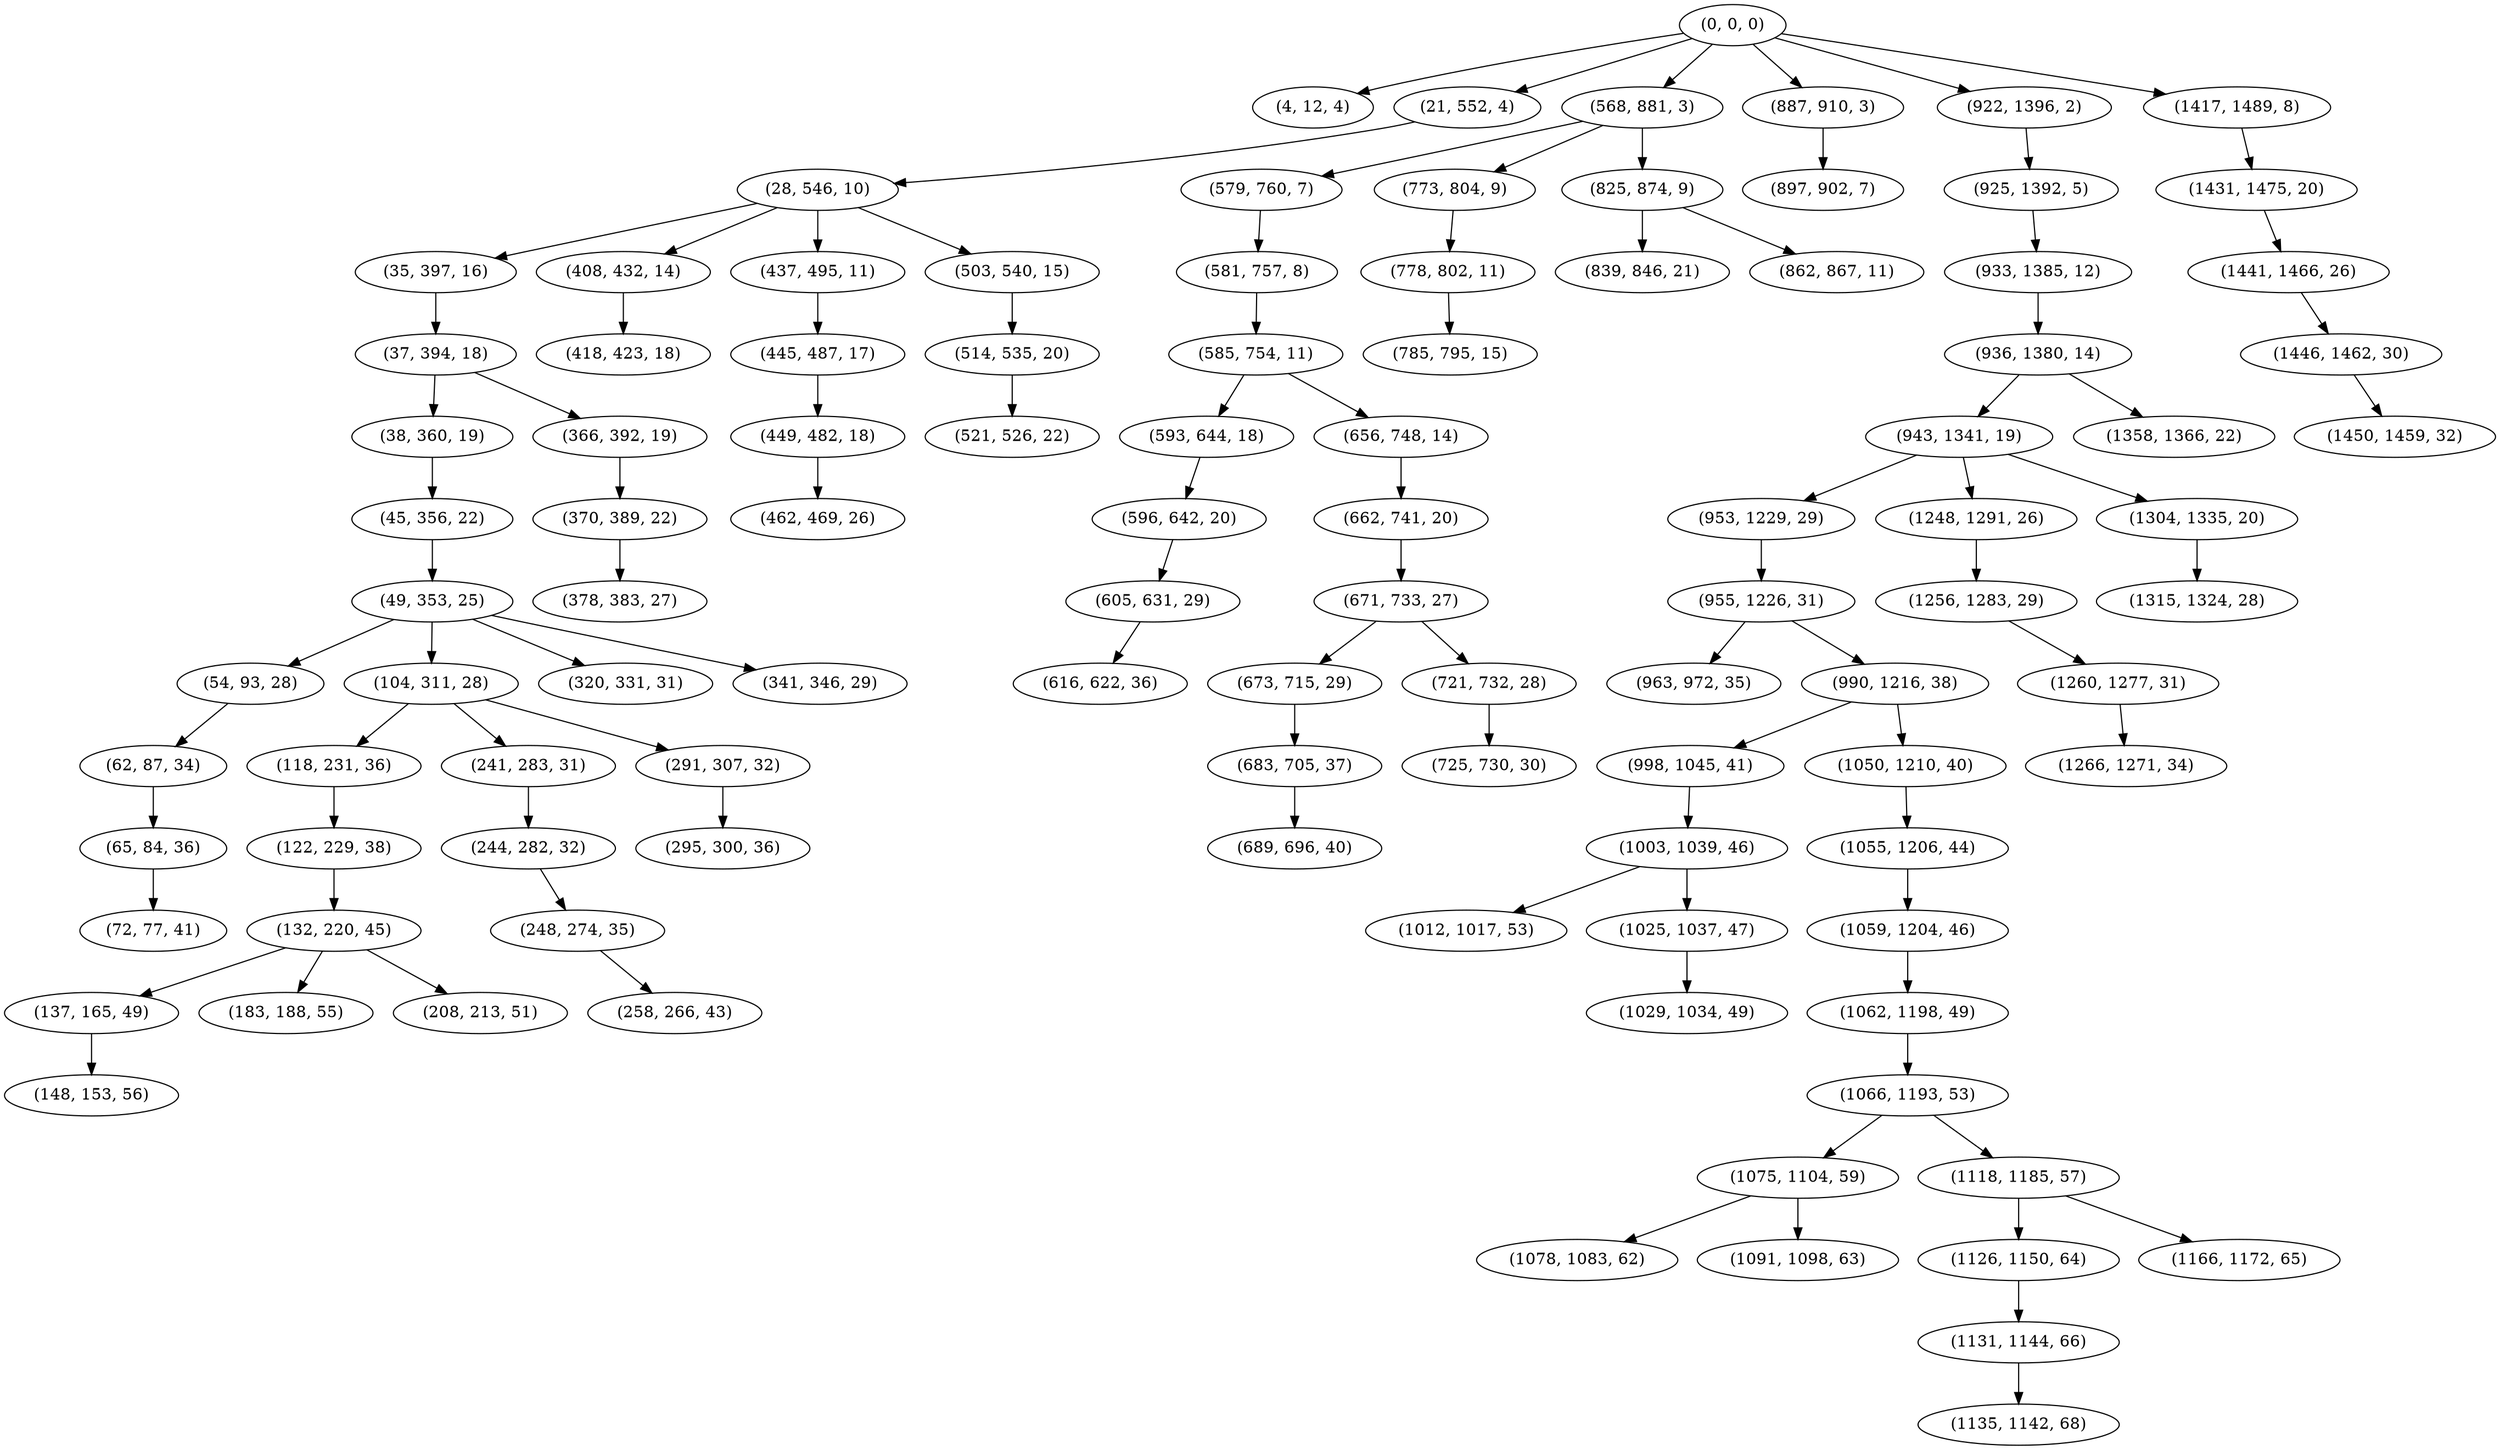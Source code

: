 digraph tree {
    "(0, 0, 0)";
    "(4, 12, 4)";
    "(21, 552, 4)";
    "(28, 546, 10)";
    "(35, 397, 16)";
    "(37, 394, 18)";
    "(38, 360, 19)";
    "(45, 356, 22)";
    "(49, 353, 25)";
    "(54, 93, 28)";
    "(62, 87, 34)";
    "(65, 84, 36)";
    "(72, 77, 41)";
    "(104, 311, 28)";
    "(118, 231, 36)";
    "(122, 229, 38)";
    "(132, 220, 45)";
    "(137, 165, 49)";
    "(148, 153, 56)";
    "(183, 188, 55)";
    "(208, 213, 51)";
    "(241, 283, 31)";
    "(244, 282, 32)";
    "(248, 274, 35)";
    "(258, 266, 43)";
    "(291, 307, 32)";
    "(295, 300, 36)";
    "(320, 331, 31)";
    "(341, 346, 29)";
    "(366, 392, 19)";
    "(370, 389, 22)";
    "(378, 383, 27)";
    "(408, 432, 14)";
    "(418, 423, 18)";
    "(437, 495, 11)";
    "(445, 487, 17)";
    "(449, 482, 18)";
    "(462, 469, 26)";
    "(503, 540, 15)";
    "(514, 535, 20)";
    "(521, 526, 22)";
    "(568, 881, 3)";
    "(579, 760, 7)";
    "(581, 757, 8)";
    "(585, 754, 11)";
    "(593, 644, 18)";
    "(596, 642, 20)";
    "(605, 631, 29)";
    "(616, 622, 36)";
    "(656, 748, 14)";
    "(662, 741, 20)";
    "(671, 733, 27)";
    "(673, 715, 29)";
    "(683, 705, 37)";
    "(689, 696, 40)";
    "(721, 732, 28)";
    "(725, 730, 30)";
    "(773, 804, 9)";
    "(778, 802, 11)";
    "(785, 795, 15)";
    "(825, 874, 9)";
    "(839, 846, 21)";
    "(862, 867, 11)";
    "(887, 910, 3)";
    "(897, 902, 7)";
    "(922, 1396, 2)";
    "(925, 1392, 5)";
    "(933, 1385, 12)";
    "(936, 1380, 14)";
    "(943, 1341, 19)";
    "(953, 1229, 29)";
    "(955, 1226, 31)";
    "(963, 972, 35)";
    "(990, 1216, 38)";
    "(998, 1045, 41)";
    "(1003, 1039, 46)";
    "(1012, 1017, 53)";
    "(1025, 1037, 47)";
    "(1029, 1034, 49)";
    "(1050, 1210, 40)";
    "(1055, 1206, 44)";
    "(1059, 1204, 46)";
    "(1062, 1198, 49)";
    "(1066, 1193, 53)";
    "(1075, 1104, 59)";
    "(1078, 1083, 62)";
    "(1091, 1098, 63)";
    "(1118, 1185, 57)";
    "(1126, 1150, 64)";
    "(1131, 1144, 66)";
    "(1135, 1142, 68)";
    "(1166, 1172, 65)";
    "(1248, 1291, 26)";
    "(1256, 1283, 29)";
    "(1260, 1277, 31)";
    "(1266, 1271, 34)";
    "(1304, 1335, 20)";
    "(1315, 1324, 28)";
    "(1358, 1366, 22)";
    "(1417, 1489, 8)";
    "(1431, 1475, 20)";
    "(1441, 1466, 26)";
    "(1446, 1462, 30)";
    "(1450, 1459, 32)";
    "(0, 0, 0)" -> "(4, 12, 4)";
    "(0, 0, 0)" -> "(21, 552, 4)";
    "(0, 0, 0)" -> "(568, 881, 3)";
    "(0, 0, 0)" -> "(887, 910, 3)";
    "(0, 0, 0)" -> "(922, 1396, 2)";
    "(0, 0, 0)" -> "(1417, 1489, 8)";
    "(21, 552, 4)" -> "(28, 546, 10)";
    "(28, 546, 10)" -> "(35, 397, 16)";
    "(28, 546, 10)" -> "(408, 432, 14)";
    "(28, 546, 10)" -> "(437, 495, 11)";
    "(28, 546, 10)" -> "(503, 540, 15)";
    "(35, 397, 16)" -> "(37, 394, 18)";
    "(37, 394, 18)" -> "(38, 360, 19)";
    "(37, 394, 18)" -> "(366, 392, 19)";
    "(38, 360, 19)" -> "(45, 356, 22)";
    "(45, 356, 22)" -> "(49, 353, 25)";
    "(49, 353, 25)" -> "(54, 93, 28)";
    "(49, 353, 25)" -> "(104, 311, 28)";
    "(49, 353, 25)" -> "(320, 331, 31)";
    "(49, 353, 25)" -> "(341, 346, 29)";
    "(54, 93, 28)" -> "(62, 87, 34)";
    "(62, 87, 34)" -> "(65, 84, 36)";
    "(65, 84, 36)" -> "(72, 77, 41)";
    "(104, 311, 28)" -> "(118, 231, 36)";
    "(104, 311, 28)" -> "(241, 283, 31)";
    "(104, 311, 28)" -> "(291, 307, 32)";
    "(118, 231, 36)" -> "(122, 229, 38)";
    "(122, 229, 38)" -> "(132, 220, 45)";
    "(132, 220, 45)" -> "(137, 165, 49)";
    "(132, 220, 45)" -> "(183, 188, 55)";
    "(132, 220, 45)" -> "(208, 213, 51)";
    "(137, 165, 49)" -> "(148, 153, 56)";
    "(241, 283, 31)" -> "(244, 282, 32)";
    "(244, 282, 32)" -> "(248, 274, 35)";
    "(248, 274, 35)" -> "(258, 266, 43)";
    "(291, 307, 32)" -> "(295, 300, 36)";
    "(366, 392, 19)" -> "(370, 389, 22)";
    "(370, 389, 22)" -> "(378, 383, 27)";
    "(408, 432, 14)" -> "(418, 423, 18)";
    "(437, 495, 11)" -> "(445, 487, 17)";
    "(445, 487, 17)" -> "(449, 482, 18)";
    "(449, 482, 18)" -> "(462, 469, 26)";
    "(503, 540, 15)" -> "(514, 535, 20)";
    "(514, 535, 20)" -> "(521, 526, 22)";
    "(568, 881, 3)" -> "(579, 760, 7)";
    "(568, 881, 3)" -> "(773, 804, 9)";
    "(568, 881, 3)" -> "(825, 874, 9)";
    "(579, 760, 7)" -> "(581, 757, 8)";
    "(581, 757, 8)" -> "(585, 754, 11)";
    "(585, 754, 11)" -> "(593, 644, 18)";
    "(585, 754, 11)" -> "(656, 748, 14)";
    "(593, 644, 18)" -> "(596, 642, 20)";
    "(596, 642, 20)" -> "(605, 631, 29)";
    "(605, 631, 29)" -> "(616, 622, 36)";
    "(656, 748, 14)" -> "(662, 741, 20)";
    "(662, 741, 20)" -> "(671, 733, 27)";
    "(671, 733, 27)" -> "(673, 715, 29)";
    "(671, 733, 27)" -> "(721, 732, 28)";
    "(673, 715, 29)" -> "(683, 705, 37)";
    "(683, 705, 37)" -> "(689, 696, 40)";
    "(721, 732, 28)" -> "(725, 730, 30)";
    "(773, 804, 9)" -> "(778, 802, 11)";
    "(778, 802, 11)" -> "(785, 795, 15)";
    "(825, 874, 9)" -> "(839, 846, 21)";
    "(825, 874, 9)" -> "(862, 867, 11)";
    "(887, 910, 3)" -> "(897, 902, 7)";
    "(922, 1396, 2)" -> "(925, 1392, 5)";
    "(925, 1392, 5)" -> "(933, 1385, 12)";
    "(933, 1385, 12)" -> "(936, 1380, 14)";
    "(936, 1380, 14)" -> "(943, 1341, 19)";
    "(936, 1380, 14)" -> "(1358, 1366, 22)";
    "(943, 1341, 19)" -> "(953, 1229, 29)";
    "(943, 1341, 19)" -> "(1248, 1291, 26)";
    "(943, 1341, 19)" -> "(1304, 1335, 20)";
    "(953, 1229, 29)" -> "(955, 1226, 31)";
    "(955, 1226, 31)" -> "(963, 972, 35)";
    "(955, 1226, 31)" -> "(990, 1216, 38)";
    "(990, 1216, 38)" -> "(998, 1045, 41)";
    "(990, 1216, 38)" -> "(1050, 1210, 40)";
    "(998, 1045, 41)" -> "(1003, 1039, 46)";
    "(1003, 1039, 46)" -> "(1012, 1017, 53)";
    "(1003, 1039, 46)" -> "(1025, 1037, 47)";
    "(1025, 1037, 47)" -> "(1029, 1034, 49)";
    "(1050, 1210, 40)" -> "(1055, 1206, 44)";
    "(1055, 1206, 44)" -> "(1059, 1204, 46)";
    "(1059, 1204, 46)" -> "(1062, 1198, 49)";
    "(1062, 1198, 49)" -> "(1066, 1193, 53)";
    "(1066, 1193, 53)" -> "(1075, 1104, 59)";
    "(1066, 1193, 53)" -> "(1118, 1185, 57)";
    "(1075, 1104, 59)" -> "(1078, 1083, 62)";
    "(1075, 1104, 59)" -> "(1091, 1098, 63)";
    "(1118, 1185, 57)" -> "(1126, 1150, 64)";
    "(1118, 1185, 57)" -> "(1166, 1172, 65)";
    "(1126, 1150, 64)" -> "(1131, 1144, 66)";
    "(1131, 1144, 66)" -> "(1135, 1142, 68)";
    "(1248, 1291, 26)" -> "(1256, 1283, 29)";
    "(1256, 1283, 29)" -> "(1260, 1277, 31)";
    "(1260, 1277, 31)" -> "(1266, 1271, 34)";
    "(1304, 1335, 20)" -> "(1315, 1324, 28)";
    "(1417, 1489, 8)" -> "(1431, 1475, 20)";
    "(1431, 1475, 20)" -> "(1441, 1466, 26)";
    "(1441, 1466, 26)" -> "(1446, 1462, 30)";
    "(1446, 1462, 30)" -> "(1450, 1459, 32)";
}
